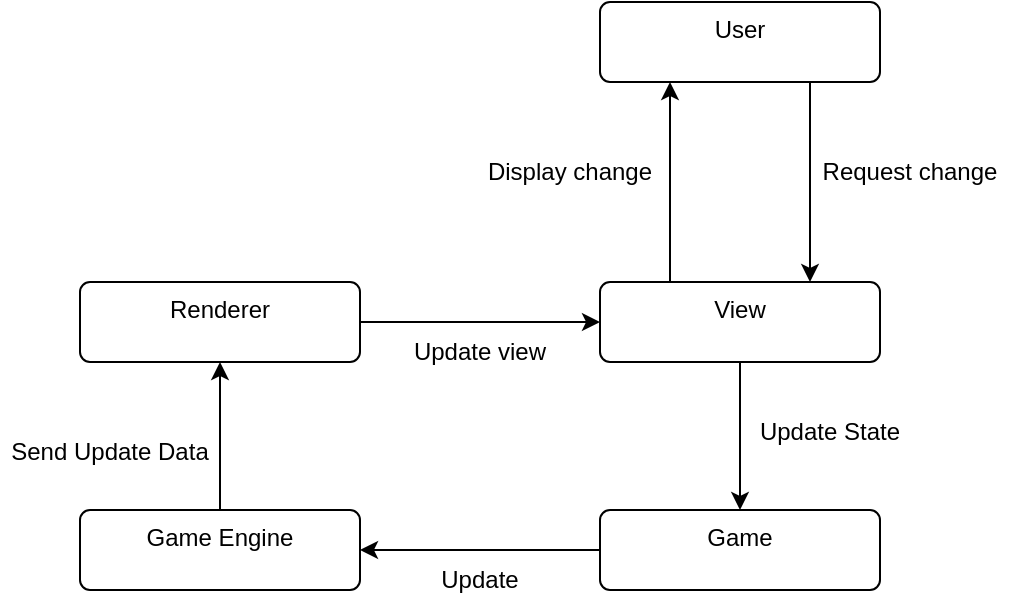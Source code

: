 <mxfile version="24.7.17">
  <diagram name="Page-1" id="qg663SfQHywIOLD2A-Zm">
    <mxGraphModel dx="763" dy="526" grid="1" gridSize="10" guides="1" tooltips="1" connect="1" arrows="1" fold="1" page="1" pageScale="1" pageWidth="1169" pageHeight="827" math="0" shadow="0">
      <root>
        <mxCell id="0" />
        <mxCell id="1" parent="0" />
        <mxCell id="FjqDc30kxN04o6COPfFR-20" style="edgeStyle=orthogonalEdgeStyle;rounded=0;orthogonalLoop=1;jettySize=auto;html=1;exitX=0.75;exitY=1;exitDx=0;exitDy=0;entryX=0.75;entryY=0;entryDx=0;entryDy=0;" edge="1" parent="1" source="FjqDc30kxN04o6COPfFR-1" target="FjqDc30kxN04o6COPfFR-2">
          <mxGeometry relative="1" as="geometry" />
        </mxCell>
        <mxCell id="FjqDc30kxN04o6COPfFR-1" value="User" style="html=1;align=center;verticalAlign=top;rounded=1;absoluteArcSize=1;arcSize=10;dashed=0;whiteSpace=wrap;" vertex="1" parent="1">
          <mxGeometry x="530" y="140" width="140" height="40" as="geometry" />
        </mxCell>
        <mxCell id="FjqDc30kxN04o6COPfFR-8" style="edgeStyle=orthogonalEdgeStyle;rounded=0;orthogonalLoop=1;jettySize=auto;html=1;exitX=0.5;exitY=1;exitDx=0;exitDy=0;entryX=0.5;entryY=0;entryDx=0;entryDy=0;" edge="1" parent="1" source="FjqDc30kxN04o6COPfFR-2" target="FjqDc30kxN04o6COPfFR-5">
          <mxGeometry relative="1" as="geometry" />
        </mxCell>
        <mxCell id="FjqDc30kxN04o6COPfFR-19" style="edgeStyle=orthogonalEdgeStyle;rounded=0;orthogonalLoop=1;jettySize=auto;html=1;exitX=0.25;exitY=0;exitDx=0;exitDy=0;entryX=0.25;entryY=1;entryDx=0;entryDy=0;" edge="1" parent="1" source="FjqDc30kxN04o6COPfFR-2" target="FjqDc30kxN04o6COPfFR-1">
          <mxGeometry relative="1" as="geometry" />
        </mxCell>
        <mxCell id="FjqDc30kxN04o6COPfFR-2" value="View" style="html=1;align=center;verticalAlign=top;rounded=1;absoluteArcSize=1;arcSize=10;dashed=0;whiteSpace=wrap;" vertex="1" parent="1">
          <mxGeometry x="530" y="280" width="140" height="40" as="geometry" />
        </mxCell>
        <mxCell id="FjqDc30kxN04o6COPfFR-10" style="edgeStyle=orthogonalEdgeStyle;rounded=0;orthogonalLoop=1;jettySize=auto;html=1;exitX=0.5;exitY=0;exitDx=0;exitDy=0;entryX=0.5;entryY=1;entryDx=0;entryDy=0;" edge="1" parent="1" source="FjqDc30kxN04o6COPfFR-4" target="FjqDc30kxN04o6COPfFR-6">
          <mxGeometry relative="1" as="geometry" />
        </mxCell>
        <mxCell id="FjqDc30kxN04o6COPfFR-4" value="Game Engine" style="html=1;align=center;verticalAlign=top;rounded=1;absoluteArcSize=1;arcSize=10;dashed=0;whiteSpace=wrap;" vertex="1" parent="1">
          <mxGeometry x="270" y="394" width="140" height="40" as="geometry" />
        </mxCell>
        <mxCell id="FjqDc30kxN04o6COPfFR-9" style="edgeStyle=orthogonalEdgeStyle;rounded=0;orthogonalLoop=1;jettySize=auto;html=1;exitX=0;exitY=0.5;exitDx=0;exitDy=0;entryX=1;entryY=0.5;entryDx=0;entryDy=0;" edge="1" parent="1" source="FjqDc30kxN04o6COPfFR-5" target="FjqDc30kxN04o6COPfFR-4">
          <mxGeometry relative="1" as="geometry">
            <mxPoint x="470" y="414" as="sourcePoint" />
          </mxGeometry>
        </mxCell>
        <mxCell id="FjqDc30kxN04o6COPfFR-5" value="Game" style="html=1;align=center;verticalAlign=top;rounded=1;absoluteArcSize=1;arcSize=10;dashed=0;whiteSpace=wrap;" vertex="1" parent="1">
          <mxGeometry x="530" y="394" width="140" height="40" as="geometry" />
        </mxCell>
        <mxCell id="FjqDc30kxN04o6COPfFR-17" style="edgeStyle=orthogonalEdgeStyle;rounded=0;orthogonalLoop=1;jettySize=auto;html=1;exitX=1;exitY=0.5;exitDx=0;exitDy=0;entryX=0;entryY=0.5;entryDx=0;entryDy=0;" edge="1" parent="1" source="FjqDc30kxN04o6COPfFR-6" target="FjqDc30kxN04o6COPfFR-2">
          <mxGeometry relative="1" as="geometry">
            <mxPoint x="470" y="300" as="targetPoint" />
          </mxGeometry>
        </mxCell>
        <mxCell id="FjqDc30kxN04o6COPfFR-6" value="Renderer" style="html=1;align=center;verticalAlign=top;rounded=1;absoluteArcSize=1;arcSize=10;dashed=0;whiteSpace=wrap;" vertex="1" parent="1">
          <mxGeometry x="270" y="280" width="140" height="40" as="geometry" />
        </mxCell>
        <mxCell id="FjqDc30kxN04o6COPfFR-12" value="Request change" style="text;strokeColor=none;align=center;fillColor=none;html=1;verticalAlign=middle;whiteSpace=wrap;rounded=0;" vertex="1" parent="1">
          <mxGeometry x="630" y="210" width="110" height="30" as="geometry" />
        </mxCell>
        <mxCell id="FjqDc30kxN04o6COPfFR-13" value="Update State" style="text;strokeColor=none;align=center;fillColor=none;html=1;verticalAlign=middle;whiteSpace=wrap;rounded=0;" vertex="1" parent="1">
          <mxGeometry x="600" y="340" width="90" height="30" as="geometry" />
        </mxCell>
        <mxCell id="FjqDc30kxN04o6COPfFR-14" value="Update" style="text;strokeColor=none;align=center;fillColor=none;html=1;verticalAlign=middle;whiteSpace=wrap;rounded=0;" vertex="1" parent="1">
          <mxGeometry x="440" y="414" width="60" height="30" as="geometry" />
        </mxCell>
        <mxCell id="FjqDc30kxN04o6COPfFR-15" value="Send Update Data" style="text;strokeColor=none;align=center;fillColor=none;html=1;verticalAlign=middle;whiteSpace=wrap;rounded=0;" vertex="1" parent="1">
          <mxGeometry x="230" y="350" width="110" height="30" as="geometry" />
        </mxCell>
        <mxCell id="FjqDc30kxN04o6COPfFR-16" value="Display change" style="text;strokeColor=none;align=center;fillColor=none;html=1;verticalAlign=middle;whiteSpace=wrap;rounded=0;" vertex="1" parent="1">
          <mxGeometry x="470" y="210" width="90" height="30" as="geometry" />
        </mxCell>
        <mxCell id="FjqDc30kxN04o6COPfFR-21" value="Update view" style="text;strokeColor=none;align=center;fillColor=none;html=1;verticalAlign=middle;whiteSpace=wrap;rounded=0;" vertex="1" parent="1">
          <mxGeometry x="430" y="300" width="80" height="30" as="geometry" />
        </mxCell>
      </root>
    </mxGraphModel>
  </diagram>
</mxfile>
